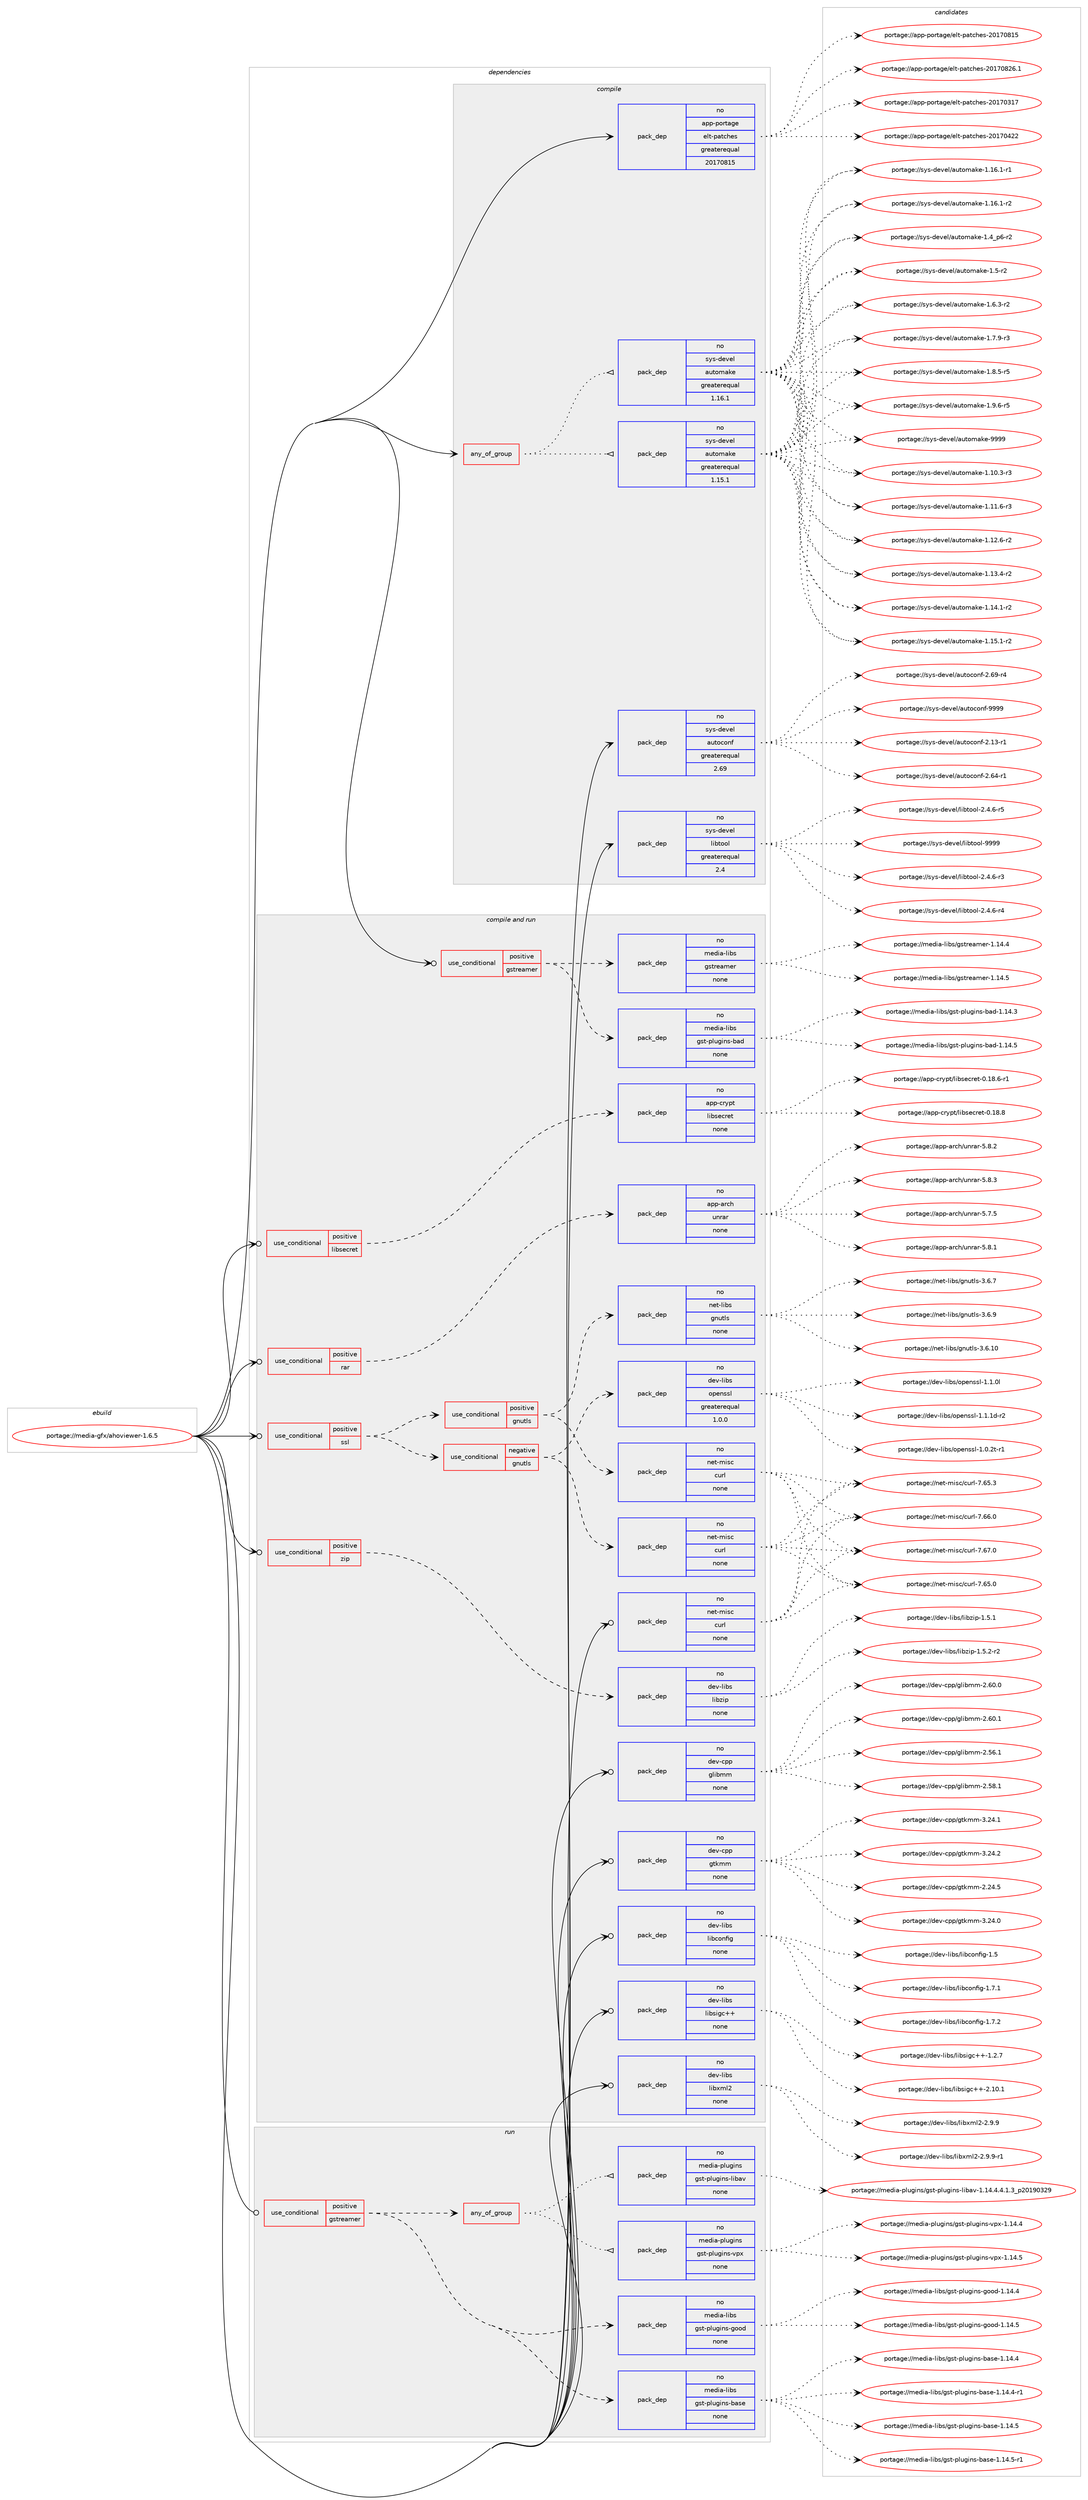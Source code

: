 digraph prolog {

# *************
# Graph options
# *************

newrank=true;
concentrate=true;
compound=true;
graph [rankdir=LR,fontname=Helvetica,fontsize=10,ranksep=1.5];#, ranksep=2.5, nodesep=0.2];
edge  [arrowhead=vee];
node  [fontname=Helvetica,fontsize=10];

# **********
# The ebuild
# **********

subgraph cluster_leftcol {
color=gray;
rank=same;
label=<<i>ebuild</i>>;
id [label="portage://media-gfx/ahoviewer-1.6.5", color=red, width=4, href="../media-gfx/ahoviewer-1.6.5.svg"];
}

# ****************
# The dependencies
# ****************

subgraph cluster_midcol {
color=gray;
label=<<i>dependencies</i>>;
subgraph cluster_compile {
fillcolor="#eeeeee";
style=filled;
label=<<i>compile</i>>;
subgraph any4906 {
dependency310676 [label=<<TABLE BORDER="0" CELLBORDER="1" CELLSPACING="0" CELLPADDING="4"><TR><TD CELLPADDING="10">any_of_group</TD></TR></TABLE>>, shape=none, color=red];subgraph pack227885 {
dependency310677 [label=<<TABLE BORDER="0" CELLBORDER="1" CELLSPACING="0" CELLPADDING="4" WIDTH="220"><TR><TD ROWSPAN="6" CELLPADDING="30">pack_dep</TD></TR><TR><TD WIDTH="110">no</TD></TR><TR><TD>sys-devel</TD></TR><TR><TD>automake</TD></TR><TR><TD>greaterequal</TD></TR><TR><TD>1.16.1</TD></TR></TABLE>>, shape=none, color=blue];
}
dependency310676:e -> dependency310677:w [weight=20,style="dotted",arrowhead="oinv"];
subgraph pack227886 {
dependency310678 [label=<<TABLE BORDER="0" CELLBORDER="1" CELLSPACING="0" CELLPADDING="4" WIDTH="220"><TR><TD ROWSPAN="6" CELLPADDING="30">pack_dep</TD></TR><TR><TD WIDTH="110">no</TD></TR><TR><TD>sys-devel</TD></TR><TR><TD>automake</TD></TR><TR><TD>greaterequal</TD></TR><TR><TD>1.15.1</TD></TR></TABLE>>, shape=none, color=blue];
}
dependency310676:e -> dependency310678:w [weight=20,style="dotted",arrowhead="oinv"];
}
id:e -> dependency310676:w [weight=20,style="solid",arrowhead="vee"];
subgraph pack227887 {
dependency310679 [label=<<TABLE BORDER="0" CELLBORDER="1" CELLSPACING="0" CELLPADDING="4" WIDTH="220"><TR><TD ROWSPAN="6" CELLPADDING="30">pack_dep</TD></TR><TR><TD WIDTH="110">no</TD></TR><TR><TD>app-portage</TD></TR><TR><TD>elt-patches</TD></TR><TR><TD>greaterequal</TD></TR><TR><TD>20170815</TD></TR></TABLE>>, shape=none, color=blue];
}
id:e -> dependency310679:w [weight=20,style="solid",arrowhead="vee"];
subgraph pack227888 {
dependency310680 [label=<<TABLE BORDER="0" CELLBORDER="1" CELLSPACING="0" CELLPADDING="4" WIDTH="220"><TR><TD ROWSPAN="6" CELLPADDING="30">pack_dep</TD></TR><TR><TD WIDTH="110">no</TD></TR><TR><TD>sys-devel</TD></TR><TR><TD>autoconf</TD></TR><TR><TD>greaterequal</TD></TR><TR><TD>2.69</TD></TR></TABLE>>, shape=none, color=blue];
}
id:e -> dependency310680:w [weight=20,style="solid",arrowhead="vee"];
subgraph pack227889 {
dependency310681 [label=<<TABLE BORDER="0" CELLBORDER="1" CELLSPACING="0" CELLPADDING="4" WIDTH="220"><TR><TD ROWSPAN="6" CELLPADDING="30">pack_dep</TD></TR><TR><TD WIDTH="110">no</TD></TR><TR><TD>sys-devel</TD></TR><TR><TD>libtool</TD></TR><TR><TD>greaterequal</TD></TR><TR><TD>2.4</TD></TR></TABLE>>, shape=none, color=blue];
}
id:e -> dependency310681:w [weight=20,style="solid",arrowhead="vee"];
}
subgraph cluster_compileandrun {
fillcolor="#eeeeee";
style=filled;
label=<<i>compile and run</i>>;
subgraph cond77774 {
dependency310682 [label=<<TABLE BORDER="0" CELLBORDER="1" CELLSPACING="0" CELLPADDING="4"><TR><TD ROWSPAN="3" CELLPADDING="10">use_conditional</TD></TR><TR><TD>positive</TD></TR><TR><TD>gstreamer</TD></TR></TABLE>>, shape=none, color=red];
subgraph pack227890 {
dependency310683 [label=<<TABLE BORDER="0" CELLBORDER="1" CELLSPACING="0" CELLPADDING="4" WIDTH="220"><TR><TD ROWSPAN="6" CELLPADDING="30">pack_dep</TD></TR><TR><TD WIDTH="110">no</TD></TR><TR><TD>media-libs</TD></TR><TR><TD>gst-plugins-bad</TD></TR><TR><TD>none</TD></TR><TR><TD></TD></TR></TABLE>>, shape=none, color=blue];
}
dependency310682:e -> dependency310683:w [weight=20,style="dashed",arrowhead="vee"];
subgraph pack227891 {
dependency310684 [label=<<TABLE BORDER="0" CELLBORDER="1" CELLSPACING="0" CELLPADDING="4" WIDTH="220"><TR><TD ROWSPAN="6" CELLPADDING="30">pack_dep</TD></TR><TR><TD WIDTH="110">no</TD></TR><TR><TD>media-libs</TD></TR><TR><TD>gstreamer</TD></TR><TR><TD>none</TD></TR><TR><TD></TD></TR></TABLE>>, shape=none, color=blue];
}
dependency310682:e -> dependency310684:w [weight=20,style="dashed",arrowhead="vee"];
}
id:e -> dependency310682:w [weight=20,style="solid",arrowhead="odotvee"];
subgraph cond77775 {
dependency310685 [label=<<TABLE BORDER="0" CELLBORDER="1" CELLSPACING="0" CELLPADDING="4"><TR><TD ROWSPAN="3" CELLPADDING="10">use_conditional</TD></TR><TR><TD>positive</TD></TR><TR><TD>libsecret</TD></TR></TABLE>>, shape=none, color=red];
subgraph pack227892 {
dependency310686 [label=<<TABLE BORDER="0" CELLBORDER="1" CELLSPACING="0" CELLPADDING="4" WIDTH="220"><TR><TD ROWSPAN="6" CELLPADDING="30">pack_dep</TD></TR><TR><TD WIDTH="110">no</TD></TR><TR><TD>app-crypt</TD></TR><TR><TD>libsecret</TD></TR><TR><TD>none</TD></TR><TR><TD></TD></TR></TABLE>>, shape=none, color=blue];
}
dependency310685:e -> dependency310686:w [weight=20,style="dashed",arrowhead="vee"];
}
id:e -> dependency310685:w [weight=20,style="solid",arrowhead="odotvee"];
subgraph cond77776 {
dependency310687 [label=<<TABLE BORDER="0" CELLBORDER="1" CELLSPACING="0" CELLPADDING="4"><TR><TD ROWSPAN="3" CELLPADDING="10">use_conditional</TD></TR><TR><TD>positive</TD></TR><TR><TD>rar</TD></TR></TABLE>>, shape=none, color=red];
subgraph pack227893 {
dependency310688 [label=<<TABLE BORDER="0" CELLBORDER="1" CELLSPACING="0" CELLPADDING="4" WIDTH="220"><TR><TD ROWSPAN="6" CELLPADDING="30">pack_dep</TD></TR><TR><TD WIDTH="110">no</TD></TR><TR><TD>app-arch</TD></TR><TR><TD>unrar</TD></TR><TR><TD>none</TD></TR><TR><TD></TD></TR></TABLE>>, shape=none, color=blue];
}
dependency310687:e -> dependency310688:w [weight=20,style="dashed",arrowhead="vee"];
}
id:e -> dependency310687:w [weight=20,style="solid",arrowhead="odotvee"];
subgraph cond77777 {
dependency310689 [label=<<TABLE BORDER="0" CELLBORDER="1" CELLSPACING="0" CELLPADDING="4"><TR><TD ROWSPAN="3" CELLPADDING="10">use_conditional</TD></TR><TR><TD>positive</TD></TR><TR><TD>ssl</TD></TR></TABLE>>, shape=none, color=red];
subgraph cond77778 {
dependency310690 [label=<<TABLE BORDER="0" CELLBORDER="1" CELLSPACING="0" CELLPADDING="4"><TR><TD ROWSPAN="3" CELLPADDING="10">use_conditional</TD></TR><TR><TD>positive</TD></TR><TR><TD>gnutls</TD></TR></TABLE>>, shape=none, color=red];
subgraph pack227894 {
dependency310691 [label=<<TABLE BORDER="0" CELLBORDER="1" CELLSPACING="0" CELLPADDING="4" WIDTH="220"><TR><TD ROWSPAN="6" CELLPADDING="30">pack_dep</TD></TR><TR><TD WIDTH="110">no</TD></TR><TR><TD>net-libs</TD></TR><TR><TD>gnutls</TD></TR><TR><TD>none</TD></TR><TR><TD></TD></TR></TABLE>>, shape=none, color=blue];
}
dependency310690:e -> dependency310691:w [weight=20,style="dashed",arrowhead="vee"];
subgraph pack227895 {
dependency310692 [label=<<TABLE BORDER="0" CELLBORDER="1" CELLSPACING="0" CELLPADDING="4" WIDTH="220"><TR><TD ROWSPAN="6" CELLPADDING="30">pack_dep</TD></TR><TR><TD WIDTH="110">no</TD></TR><TR><TD>net-misc</TD></TR><TR><TD>curl</TD></TR><TR><TD>none</TD></TR><TR><TD></TD></TR></TABLE>>, shape=none, color=blue];
}
dependency310690:e -> dependency310692:w [weight=20,style="dashed",arrowhead="vee"];
}
dependency310689:e -> dependency310690:w [weight=20,style="dashed",arrowhead="vee"];
subgraph cond77779 {
dependency310693 [label=<<TABLE BORDER="0" CELLBORDER="1" CELLSPACING="0" CELLPADDING="4"><TR><TD ROWSPAN="3" CELLPADDING="10">use_conditional</TD></TR><TR><TD>negative</TD></TR><TR><TD>gnutls</TD></TR></TABLE>>, shape=none, color=red];
subgraph pack227896 {
dependency310694 [label=<<TABLE BORDER="0" CELLBORDER="1" CELLSPACING="0" CELLPADDING="4" WIDTH="220"><TR><TD ROWSPAN="6" CELLPADDING="30">pack_dep</TD></TR><TR><TD WIDTH="110">no</TD></TR><TR><TD>dev-libs</TD></TR><TR><TD>openssl</TD></TR><TR><TD>greaterequal</TD></TR><TR><TD>1.0.0</TD></TR></TABLE>>, shape=none, color=blue];
}
dependency310693:e -> dependency310694:w [weight=20,style="dashed",arrowhead="vee"];
subgraph pack227897 {
dependency310695 [label=<<TABLE BORDER="0" CELLBORDER="1" CELLSPACING="0" CELLPADDING="4" WIDTH="220"><TR><TD ROWSPAN="6" CELLPADDING="30">pack_dep</TD></TR><TR><TD WIDTH="110">no</TD></TR><TR><TD>net-misc</TD></TR><TR><TD>curl</TD></TR><TR><TD>none</TD></TR><TR><TD></TD></TR></TABLE>>, shape=none, color=blue];
}
dependency310693:e -> dependency310695:w [weight=20,style="dashed",arrowhead="vee"];
}
dependency310689:e -> dependency310693:w [weight=20,style="dashed",arrowhead="vee"];
}
id:e -> dependency310689:w [weight=20,style="solid",arrowhead="odotvee"];
subgraph cond77780 {
dependency310696 [label=<<TABLE BORDER="0" CELLBORDER="1" CELLSPACING="0" CELLPADDING="4"><TR><TD ROWSPAN="3" CELLPADDING="10">use_conditional</TD></TR><TR><TD>positive</TD></TR><TR><TD>zip</TD></TR></TABLE>>, shape=none, color=red];
subgraph pack227898 {
dependency310697 [label=<<TABLE BORDER="0" CELLBORDER="1" CELLSPACING="0" CELLPADDING="4" WIDTH="220"><TR><TD ROWSPAN="6" CELLPADDING="30">pack_dep</TD></TR><TR><TD WIDTH="110">no</TD></TR><TR><TD>dev-libs</TD></TR><TR><TD>libzip</TD></TR><TR><TD>none</TD></TR><TR><TD></TD></TR></TABLE>>, shape=none, color=blue];
}
dependency310696:e -> dependency310697:w [weight=20,style="dashed",arrowhead="vee"];
}
id:e -> dependency310696:w [weight=20,style="solid",arrowhead="odotvee"];
subgraph pack227899 {
dependency310698 [label=<<TABLE BORDER="0" CELLBORDER="1" CELLSPACING="0" CELLPADDING="4" WIDTH="220"><TR><TD ROWSPAN="6" CELLPADDING="30">pack_dep</TD></TR><TR><TD WIDTH="110">no</TD></TR><TR><TD>dev-cpp</TD></TR><TR><TD>glibmm</TD></TR><TR><TD>none</TD></TR><TR><TD></TD></TR></TABLE>>, shape=none, color=blue];
}
id:e -> dependency310698:w [weight=20,style="solid",arrowhead="odotvee"];
subgraph pack227900 {
dependency310699 [label=<<TABLE BORDER="0" CELLBORDER="1" CELLSPACING="0" CELLPADDING="4" WIDTH="220"><TR><TD ROWSPAN="6" CELLPADDING="30">pack_dep</TD></TR><TR><TD WIDTH="110">no</TD></TR><TR><TD>dev-cpp</TD></TR><TR><TD>gtkmm</TD></TR><TR><TD>none</TD></TR><TR><TD></TD></TR></TABLE>>, shape=none, color=blue];
}
id:e -> dependency310699:w [weight=20,style="solid",arrowhead="odotvee"];
subgraph pack227901 {
dependency310700 [label=<<TABLE BORDER="0" CELLBORDER="1" CELLSPACING="0" CELLPADDING="4" WIDTH="220"><TR><TD ROWSPAN="6" CELLPADDING="30">pack_dep</TD></TR><TR><TD WIDTH="110">no</TD></TR><TR><TD>dev-libs</TD></TR><TR><TD>libconfig</TD></TR><TR><TD>none</TD></TR><TR><TD></TD></TR></TABLE>>, shape=none, color=blue];
}
id:e -> dependency310700:w [weight=20,style="solid",arrowhead="odotvee"];
subgraph pack227902 {
dependency310701 [label=<<TABLE BORDER="0" CELLBORDER="1" CELLSPACING="0" CELLPADDING="4" WIDTH="220"><TR><TD ROWSPAN="6" CELLPADDING="30">pack_dep</TD></TR><TR><TD WIDTH="110">no</TD></TR><TR><TD>dev-libs</TD></TR><TR><TD>libsigc++</TD></TR><TR><TD>none</TD></TR><TR><TD></TD></TR></TABLE>>, shape=none, color=blue];
}
id:e -> dependency310701:w [weight=20,style="solid",arrowhead="odotvee"];
subgraph pack227903 {
dependency310702 [label=<<TABLE BORDER="0" CELLBORDER="1" CELLSPACING="0" CELLPADDING="4" WIDTH="220"><TR><TD ROWSPAN="6" CELLPADDING="30">pack_dep</TD></TR><TR><TD WIDTH="110">no</TD></TR><TR><TD>dev-libs</TD></TR><TR><TD>libxml2</TD></TR><TR><TD>none</TD></TR><TR><TD></TD></TR></TABLE>>, shape=none, color=blue];
}
id:e -> dependency310702:w [weight=20,style="solid",arrowhead="odotvee"];
subgraph pack227904 {
dependency310703 [label=<<TABLE BORDER="0" CELLBORDER="1" CELLSPACING="0" CELLPADDING="4" WIDTH="220"><TR><TD ROWSPAN="6" CELLPADDING="30">pack_dep</TD></TR><TR><TD WIDTH="110">no</TD></TR><TR><TD>net-misc</TD></TR><TR><TD>curl</TD></TR><TR><TD>none</TD></TR><TR><TD></TD></TR></TABLE>>, shape=none, color=blue];
}
id:e -> dependency310703:w [weight=20,style="solid",arrowhead="odotvee"];
}
subgraph cluster_run {
fillcolor="#eeeeee";
style=filled;
label=<<i>run</i>>;
subgraph cond77781 {
dependency310704 [label=<<TABLE BORDER="0" CELLBORDER="1" CELLSPACING="0" CELLPADDING="4"><TR><TD ROWSPAN="3" CELLPADDING="10">use_conditional</TD></TR><TR><TD>positive</TD></TR><TR><TD>gstreamer</TD></TR></TABLE>>, shape=none, color=red];
subgraph pack227905 {
dependency310705 [label=<<TABLE BORDER="0" CELLBORDER="1" CELLSPACING="0" CELLPADDING="4" WIDTH="220"><TR><TD ROWSPAN="6" CELLPADDING="30">pack_dep</TD></TR><TR><TD WIDTH="110">no</TD></TR><TR><TD>media-libs</TD></TR><TR><TD>gst-plugins-base</TD></TR><TR><TD>none</TD></TR><TR><TD></TD></TR></TABLE>>, shape=none, color=blue];
}
dependency310704:e -> dependency310705:w [weight=20,style="dashed",arrowhead="vee"];
subgraph pack227906 {
dependency310706 [label=<<TABLE BORDER="0" CELLBORDER="1" CELLSPACING="0" CELLPADDING="4" WIDTH="220"><TR><TD ROWSPAN="6" CELLPADDING="30">pack_dep</TD></TR><TR><TD WIDTH="110">no</TD></TR><TR><TD>media-libs</TD></TR><TR><TD>gst-plugins-good</TD></TR><TR><TD>none</TD></TR><TR><TD></TD></TR></TABLE>>, shape=none, color=blue];
}
dependency310704:e -> dependency310706:w [weight=20,style="dashed",arrowhead="vee"];
subgraph any4907 {
dependency310707 [label=<<TABLE BORDER="0" CELLBORDER="1" CELLSPACING="0" CELLPADDING="4"><TR><TD CELLPADDING="10">any_of_group</TD></TR></TABLE>>, shape=none, color=red];subgraph pack227907 {
dependency310708 [label=<<TABLE BORDER="0" CELLBORDER="1" CELLSPACING="0" CELLPADDING="4" WIDTH="220"><TR><TD ROWSPAN="6" CELLPADDING="30">pack_dep</TD></TR><TR><TD WIDTH="110">no</TD></TR><TR><TD>media-plugins</TD></TR><TR><TD>gst-plugins-vpx</TD></TR><TR><TD>none</TD></TR><TR><TD></TD></TR></TABLE>>, shape=none, color=blue];
}
dependency310707:e -> dependency310708:w [weight=20,style="dotted",arrowhead="oinv"];
subgraph pack227908 {
dependency310709 [label=<<TABLE BORDER="0" CELLBORDER="1" CELLSPACING="0" CELLPADDING="4" WIDTH="220"><TR><TD ROWSPAN="6" CELLPADDING="30">pack_dep</TD></TR><TR><TD WIDTH="110">no</TD></TR><TR><TD>media-plugins</TD></TR><TR><TD>gst-plugins-libav</TD></TR><TR><TD>none</TD></TR><TR><TD></TD></TR></TABLE>>, shape=none, color=blue];
}
dependency310707:e -> dependency310709:w [weight=20,style="dotted",arrowhead="oinv"];
}
dependency310704:e -> dependency310707:w [weight=20,style="dashed",arrowhead="vee"];
}
id:e -> dependency310704:w [weight=20,style="solid",arrowhead="odot"];
}
}

# **************
# The candidates
# **************

subgraph cluster_choices {
rank=same;
color=gray;
label=<<i>candidates</i>>;

subgraph choice227885 {
color=black;
nodesep=1;
choiceportage11512111545100101118101108479711711611110997107101454946494846514511451 [label="portage://sys-devel/automake-1.10.3-r3", color=red, width=4,href="../sys-devel/automake-1.10.3-r3.svg"];
choiceportage11512111545100101118101108479711711611110997107101454946494946544511451 [label="portage://sys-devel/automake-1.11.6-r3", color=red, width=4,href="../sys-devel/automake-1.11.6-r3.svg"];
choiceportage11512111545100101118101108479711711611110997107101454946495046544511450 [label="portage://sys-devel/automake-1.12.6-r2", color=red, width=4,href="../sys-devel/automake-1.12.6-r2.svg"];
choiceportage11512111545100101118101108479711711611110997107101454946495146524511450 [label="portage://sys-devel/automake-1.13.4-r2", color=red, width=4,href="../sys-devel/automake-1.13.4-r2.svg"];
choiceportage11512111545100101118101108479711711611110997107101454946495246494511450 [label="portage://sys-devel/automake-1.14.1-r2", color=red, width=4,href="../sys-devel/automake-1.14.1-r2.svg"];
choiceportage11512111545100101118101108479711711611110997107101454946495346494511450 [label="portage://sys-devel/automake-1.15.1-r2", color=red, width=4,href="../sys-devel/automake-1.15.1-r2.svg"];
choiceportage11512111545100101118101108479711711611110997107101454946495446494511449 [label="portage://sys-devel/automake-1.16.1-r1", color=red, width=4,href="../sys-devel/automake-1.16.1-r1.svg"];
choiceportage11512111545100101118101108479711711611110997107101454946495446494511450 [label="portage://sys-devel/automake-1.16.1-r2", color=red, width=4,href="../sys-devel/automake-1.16.1-r2.svg"];
choiceportage115121115451001011181011084797117116111109971071014549465295112544511450 [label="portage://sys-devel/automake-1.4_p6-r2", color=red, width=4,href="../sys-devel/automake-1.4_p6-r2.svg"];
choiceportage11512111545100101118101108479711711611110997107101454946534511450 [label="portage://sys-devel/automake-1.5-r2", color=red, width=4,href="../sys-devel/automake-1.5-r2.svg"];
choiceportage115121115451001011181011084797117116111109971071014549465446514511450 [label="portage://sys-devel/automake-1.6.3-r2", color=red, width=4,href="../sys-devel/automake-1.6.3-r2.svg"];
choiceportage115121115451001011181011084797117116111109971071014549465546574511451 [label="portage://sys-devel/automake-1.7.9-r3", color=red, width=4,href="../sys-devel/automake-1.7.9-r3.svg"];
choiceportage115121115451001011181011084797117116111109971071014549465646534511453 [label="portage://sys-devel/automake-1.8.5-r5", color=red, width=4,href="../sys-devel/automake-1.8.5-r5.svg"];
choiceportage115121115451001011181011084797117116111109971071014549465746544511453 [label="portage://sys-devel/automake-1.9.6-r5", color=red, width=4,href="../sys-devel/automake-1.9.6-r5.svg"];
choiceportage115121115451001011181011084797117116111109971071014557575757 [label="portage://sys-devel/automake-9999", color=red, width=4,href="../sys-devel/automake-9999.svg"];
dependency310677:e -> choiceportage11512111545100101118101108479711711611110997107101454946494846514511451:w [style=dotted,weight="100"];
dependency310677:e -> choiceportage11512111545100101118101108479711711611110997107101454946494946544511451:w [style=dotted,weight="100"];
dependency310677:e -> choiceportage11512111545100101118101108479711711611110997107101454946495046544511450:w [style=dotted,weight="100"];
dependency310677:e -> choiceportage11512111545100101118101108479711711611110997107101454946495146524511450:w [style=dotted,weight="100"];
dependency310677:e -> choiceportage11512111545100101118101108479711711611110997107101454946495246494511450:w [style=dotted,weight="100"];
dependency310677:e -> choiceportage11512111545100101118101108479711711611110997107101454946495346494511450:w [style=dotted,weight="100"];
dependency310677:e -> choiceportage11512111545100101118101108479711711611110997107101454946495446494511449:w [style=dotted,weight="100"];
dependency310677:e -> choiceportage11512111545100101118101108479711711611110997107101454946495446494511450:w [style=dotted,weight="100"];
dependency310677:e -> choiceportage115121115451001011181011084797117116111109971071014549465295112544511450:w [style=dotted,weight="100"];
dependency310677:e -> choiceportage11512111545100101118101108479711711611110997107101454946534511450:w [style=dotted,weight="100"];
dependency310677:e -> choiceportage115121115451001011181011084797117116111109971071014549465446514511450:w [style=dotted,weight="100"];
dependency310677:e -> choiceportage115121115451001011181011084797117116111109971071014549465546574511451:w [style=dotted,weight="100"];
dependency310677:e -> choiceportage115121115451001011181011084797117116111109971071014549465646534511453:w [style=dotted,weight="100"];
dependency310677:e -> choiceportage115121115451001011181011084797117116111109971071014549465746544511453:w [style=dotted,weight="100"];
dependency310677:e -> choiceportage115121115451001011181011084797117116111109971071014557575757:w [style=dotted,weight="100"];
}
subgraph choice227886 {
color=black;
nodesep=1;
choiceportage11512111545100101118101108479711711611110997107101454946494846514511451 [label="portage://sys-devel/automake-1.10.3-r3", color=red, width=4,href="../sys-devel/automake-1.10.3-r3.svg"];
choiceportage11512111545100101118101108479711711611110997107101454946494946544511451 [label="portage://sys-devel/automake-1.11.6-r3", color=red, width=4,href="../sys-devel/automake-1.11.6-r3.svg"];
choiceportage11512111545100101118101108479711711611110997107101454946495046544511450 [label="portage://sys-devel/automake-1.12.6-r2", color=red, width=4,href="../sys-devel/automake-1.12.6-r2.svg"];
choiceportage11512111545100101118101108479711711611110997107101454946495146524511450 [label="portage://sys-devel/automake-1.13.4-r2", color=red, width=4,href="../sys-devel/automake-1.13.4-r2.svg"];
choiceportage11512111545100101118101108479711711611110997107101454946495246494511450 [label="portage://sys-devel/automake-1.14.1-r2", color=red, width=4,href="../sys-devel/automake-1.14.1-r2.svg"];
choiceportage11512111545100101118101108479711711611110997107101454946495346494511450 [label="portage://sys-devel/automake-1.15.1-r2", color=red, width=4,href="../sys-devel/automake-1.15.1-r2.svg"];
choiceportage11512111545100101118101108479711711611110997107101454946495446494511449 [label="portage://sys-devel/automake-1.16.1-r1", color=red, width=4,href="../sys-devel/automake-1.16.1-r1.svg"];
choiceportage11512111545100101118101108479711711611110997107101454946495446494511450 [label="portage://sys-devel/automake-1.16.1-r2", color=red, width=4,href="../sys-devel/automake-1.16.1-r2.svg"];
choiceportage115121115451001011181011084797117116111109971071014549465295112544511450 [label="portage://sys-devel/automake-1.4_p6-r2", color=red, width=4,href="../sys-devel/automake-1.4_p6-r2.svg"];
choiceportage11512111545100101118101108479711711611110997107101454946534511450 [label="portage://sys-devel/automake-1.5-r2", color=red, width=4,href="../sys-devel/automake-1.5-r2.svg"];
choiceportage115121115451001011181011084797117116111109971071014549465446514511450 [label="portage://sys-devel/automake-1.6.3-r2", color=red, width=4,href="../sys-devel/automake-1.6.3-r2.svg"];
choiceportage115121115451001011181011084797117116111109971071014549465546574511451 [label="portage://sys-devel/automake-1.7.9-r3", color=red, width=4,href="../sys-devel/automake-1.7.9-r3.svg"];
choiceportage115121115451001011181011084797117116111109971071014549465646534511453 [label="portage://sys-devel/automake-1.8.5-r5", color=red, width=4,href="../sys-devel/automake-1.8.5-r5.svg"];
choiceportage115121115451001011181011084797117116111109971071014549465746544511453 [label="portage://sys-devel/automake-1.9.6-r5", color=red, width=4,href="../sys-devel/automake-1.9.6-r5.svg"];
choiceportage115121115451001011181011084797117116111109971071014557575757 [label="portage://sys-devel/automake-9999", color=red, width=4,href="../sys-devel/automake-9999.svg"];
dependency310678:e -> choiceportage11512111545100101118101108479711711611110997107101454946494846514511451:w [style=dotted,weight="100"];
dependency310678:e -> choiceportage11512111545100101118101108479711711611110997107101454946494946544511451:w [style=dotted,weight="100"];
dependency310678:e -> choiceportage11512111545100101118101108479711711611110997107101454946495046544511450:w [style=dotted,weight="100"];
dependency310678:e -> choiceportage11512111545100101118101108479711711611110997107101454946495146524511450:w [style=dotted,weight="100"];
dependency310678:e -> choiceportage11512111545100101118101108479711711611110997107101454946495246494511450:w [style=dotted,weight="100"];
dependency310678:e -> choiceportage11512111545100101118101108479711711611110997107101454946495346494511450:w [style=dotted,weight="100"];
dependency310678:e -> choiceportage11512111545100101118101108479711711611110997107101454946495446494511449:w [style=dotted,weight="100"];
dependency310678:e -> choiceportage11512111545100101118101108479711711611110997107101454946495446494511450:w [style=dotted,weight="100"];
dependency310678:e -> choiceportage115121115451001011181011084797117116111109971071014549465295112544511450:w [style=dotted,weight="100"];
dependency310678:e -> choiceportage11512111545100101118101108479711711611110997107101454946534511450:w [style=dotted,weight="100"];
dependency310678:e -> choiceportage115121115451001011181011084797117116111109971071014549465446514511450:w [style=dotted,weight="100"];
dependency310678:e -> choiceportage115121115451001011181011084797117116111109971071014549465546574511451:w [style=dotted,weight="100"];
dependency310678:e -> choiceportage115121115451001011181011084797117116111109971071014549465646534511453:w [style=dotted,weight="100"];
dependency310678:e -> choiceportage115121115451001011181011084797117116111109971071014549465746544511453:w [style=dotted,weight="100"];
dependency310678:e -> choiceportage115121115451001011181011084797117116111109971071014557575757:w [style=dotted,weight="100"];
}
subgraph choice227887 {
color=black;
nodesep=1;
choiceportage97112112451121111141169710310147101108116451129711699104101115455048495548514955 [label="portage://app-portage/elt-patches-20170317", color=red, width=4,href="../app-portage/elt-patches-20170317.svg"];
choiceportage97112112451121111141169710310147101108116451129711699104101115455048495548525050 [label="portage://app-portage/elt-patches-20170422", color=red, width=4,href="../app-portage/elt-patches-20170422.svg"];
choiceportage97112112451121111141169710310147101108116451129711699104101115455048495548564953 [label="portage://app-portage/elt-patches-20170815", color=red, width=4,href="../app-portage/elt-patches-20170815.svg"];
choiceportage971121124511211111411697103101471011081164511297116991041011154550484955485650544649 [label="portage://app-portage/elt-patches-20170826.1", color=red, width=4,href="../app-portage/elt-patches-20170826.1.svg"];
dependency310679:e -> choiceportage97112112451121111141169710310147101108116451129711699104101115455048495548514955:w [style=dotted,weight="100"];
dependency310679:e -> choiceportage97112112451121111141169710310147101108116451129711699104101115455048495548525050:w [style=dotted,weight="100"];
dependency310679:e -> choiceportage97112112451121111141169710310147101108116451129711699104101115455048495548564953:w [style=dotted,weight="100"];
dependency310679:e -> choiceportage971121124511211111411697103101471011081164511297116991041011154550484955485650544649:w [style=dotted,weight="100"];
}
subgraph choice227888 {
color=black;
nodesep=1;
choiceportage1151211154510010111810110847971171161119911111010245504649514511449 [label="portage://sys-devel/autoconf-2.13-r1", color=red, width=4,href="../sys-devel/autoconf-2.13-r1.svg"];
choiceportage1151211154510010111810110847971171161119911111010245504654524511449 [label="portage://sys-devel/autoconf-2.64-r1", color=red, width=4,href="../sys-devel/autoconf-2.64-r1.svg"];
choiceportage1151211154510010111810110847971171161119911111010245504654574511452 [label="portage://sys-devel/autoconf-2.69-r4", color=red, width=4,href="../sys-devel/autoconf-2.69-r4.svg"];
choiceportage115121115451001011181011084797117116111991111101024557575757 [label="portage://sys-devel/autoconf-9999", color=red, width=4,href="../sys-devel/autoconf-9999.svg"];
dependency310680:e -> choiceportage1151211154510010111810110847971171161119911111010245504649514511449:w [style=dotted,weight="100"];
dependency310680:e -> choiceportage1151211154510010111810110847971171161119911111010245504654524511449:w [style=dotted,weight="100"];
dependency310680:e -> choiceportage1151211154510010111810110847971171161119911111010245504654574511452:w [style=dotted,weight="100"];
dependency310680:e -> choiceportage115121115451001011181011084797117116111991111101024557575757:w [style=dotted,weight="100"];
}
subgraph choice227889 {
color=black;
nodesep=1;
choiceportage1151211154510010111810110847108105981161111111084550465246544511451 [label="portage://sys-devel/libtool-2.4.6-r3", color=red, width=4,href="../sys-devel/libtool-2.4.6-r3.svg"];
choiceportage1151211154510010111810110847108105981161111111084550465246544511452 [label="portage://sys-devel/libtool-2.4.6-r4", color=red, width=4,href="../sys-devel/libtool-2.4.6-r4.svg"];
choiceportage1151211154510010111810110847108105981161111111084550465246544511453 [label="portage://sys-devel/libtool-2.4.6-r5", color=red, width=4,href="../sys-devel/libtool-2.4.6-r5.svg"];
choiceportage1151211154510010111810110847108105981161111111084557575757 [label="portage://sys-devel/libtool-9999", color=red, width=4,href="../sys-devel/libtool-9999.svg"];
dependency310681:e -> choiceportage1151211154510010111810110847108105981161111111084550465246544511451:w [style=dotted,weight="100"];
dependency310681:e -> choiceportage1151211154510010111810110847108105981161111111084550465246544511452:w [style=dotted,weight="100"];
dependency310681:e -> choiceportage1151211154510010111810110847108105981161111111084550465246544511453:w [style=dotted,weight="100"];
dependency310681:e -> choiceportage1151211154510010111810110847108105981161111111084557575757:w [style=dotted,weight="100"];
}
subgraph choice227890 {
color=black;
nodesep=1;
choiceportage109101100105974510810598115471031151164511210811710310511011545989710045494649524651 [label="portage://media-libs/gst-plugins-bad-1.14.3", color=red, width=4,href="../media-libs/gst-plugins-bad-1.14.3.svg"];
choiceportage109101100105974510810598115471031151164511210811710310511011545989710045494649524653 [label="portage://media-libs/gst-plugins-bad-1.14.5", color=red, width=4,href="../media-libs/gst-plugins-bad-1.14.5.svg"];
dependency310683:e -> choiceportage109101100105974510810598115471031151164511210811710310511011545989710045494649524651:w [style=dotted,weight="100"];
dependency310683:e -> choiceportage109101100105974510810598115471031151164511210811710310511011545989710045494649524653:w [style=dotted,weight="100"];
}
subgraph choice227891 {
color=black;
nodesep=1;
choiceportage109101100105974510810598115471031151161141019710910111445494649524652 [label="portage://media-libs/gstreamer-1.14.4", color=red, width=4,href="../media-libs/gstreamer-1.14.4.svg"];
choiceportage109101100105974510810598115471031151161141019710910111445494649524653 [label="portage://media-libs/gstreamer-1.14.5", color=red, width=4,href="../media-libs/gstreamer-1.14.5.svg"];
dependency310684:e -> choiceportage109101100105974510810598115471031151161141019710910111445494649524652:w [style=dotted,weight="100"];
dependency310684:e -> choiceportage109101100105974510810598115471031151161141019710910111445494649524653:w [style=dotted,weight="100"];
}
subgraph choice227892 {
color=black;
nodesep=1;
choiceportage971121124599114121112116471081059811510199114101116454846495646544511449 [label="portage://app-crypt/libsecret-0.18.6-r1", color=red, width=4,href="../app-crypt/libsecret-0.18.6-r1.svg"];
choiceportage97112112459911412111211647108105981151019911410111645484649564656 [label="portage://app-crypt/libsecret-0.18.8", color=red, width=4,href="../app-crypt/libsecret-0.18.8.svg"];
dependency310686:e -> choiceportage971121124599114121112116471081059811510199114101116454846495646544511449:w [style=dotted,weight="100"];
dependency310686:e -> choiceportage97112112459911412111211647108105981151019911410111645484649564656:w [style=dotted,weight="100"];
}
subgraph choice227893 {
color=black;
nodesep=1;
choiceportage971121124597114991044711711011497114455346554653 [label="portage://app-arch/unrar-5.7.5", color=red, width=4,href="../app-arch/unrar-5.7.5.svg"];
choiceportage971121124597114991044711711011497114455346564649 [label="portage://app-arch/unrar-5.8.1", color=red, width=4,href="../app-arch/unrar-5.8.1.svg"];
choiceportage971121124597114991044711711011497114455346564650 [label="portage://app-arch/unrar-5.8.2", color=red, width=4,href="../app-arch/unrar-5.8.2.svg"];
choiceportage971121124597114991044711711011497114455346564651 [label="portage://app-arch/unrar-5.8.3", color=red, width=4,href="../app-arch/unrar-5.8.3.svg"];
dependency310688:e -> choiceportage971121124597114991044711711011497114455346554653:w [style=dotted,weight="100"];
dependency310688:e -> choiceportage971121124597114991044711711011497114455346564649:w [style=dotted,weight="100"];
dependency310688:e -> choiceportage971121124597114991044711711011497114455346564650:w [style=dotted,weight="100"];
dependency310688:e -> choiceportage971121124597114991044711711011497114455346564651:w [style=dotted,weight="100"];
}
subgraph choice227894 {
color=black;
nodesep=1;
choiceportage11010111645108105981154710311011711610811545514654464948 [label="portage://net-libs/gnutls-3.6.10", color=red, width=4,href="../net-libs/gnutls-3.6.10.svg"];
choiceportage110101116451081059811547103110117116108115455146544655 [label="portage://net-libs/gnutls-3.6.7", color=red, width=4,href="../net-libs/gnutls-3.6.7.svg"];
choiceportage110101116451081059811547103110117116108115455146544657 [label="portage://net-libs/gnutls-3.6.9", color=red, width=4,href="../net-libs/gnutls-3.6.9.svg"];
dependency310691:e -> choiceportage11010111645108105981154710311011711610811545514654464948:w [style=dotted,weight="100"];
dependency310691:e -> choiceportage110101116451081059811547103110117116108115455146544655:w [style=dotted,weight="100"];
dependency310691:e -> choiceportage110101116451081059811547103110117116108115455146544657:w [style=dotted,weight="100"];
}
subgraph choice227895 {
color=black;
nodesep=1;
choiceportage1101011164510910511599479911711410845554654534648 [label="portage://net-misc/curl-7.65.0", color=red, width=4,href="../net-misc/curl-7.65.0.svg"];
choiceportage1101011164510910511599479911711410845554654534651 [label="portage://net-misc/curl-7.65.3", color=red, width=4,href="../net-misc/curl-7.65.3.svg"];
choiceportage1101011164510910511599479911711410845554654544648 [label="portage://net-misc/curl-7.66.0", color=red, width=4,href="../net-misc/curl-7.66.0.svg"];
choiceportage1101011164510910511599479911711410845554654554648 [label="portage://net-misc/curl-7.67.0", color=red, width=4,href="../net-misc/curl-7.67.0.svg"];
dependency310692:e -> choiceportage1101011164510910511599479911711410845554654534648:w [style=dotted,weight="100"];
dependency310692:e -> choiceportage1101011164510910511599479911711410845554654534651:w [style=dotted,weight="100"];
dependency310692:e -> choiceportage1101011164510910511599479911711410845554654544648:w [style=dotted,weight="100"];
dependency310692:e -> choiceportage1101011164510910511599479911711410845554654554648:w [style=dotted,weight="100"];
}
subgraph choice227896 {
color=black;
nodesep=1;
choiceportage1001011184510810598115471111121011101151151084549464846501164511449 [label="portage://dev-libs/openssl-1.0.2t-r1", color=red, width=4,href="../dev-libs/openssl-1.0.2t-r1.svg"];
choiceportage100101118451081059811547111112101110115115108454946494648108 [label="portage://dev-libs/openssl-1.1.0l", color=red, width=4,href="../dev-libs/openssl-1.1.0l.svg"];
choiceportage1001011184510810598115471111121011101151151084549464946491004511450 [label="portage://dev-libs/openssl-1.1.1d-r2", color=red, width=4,href="../dev-libs/openssl-1.1.1d-r2.svg"];
dependency310694:e -> choiceportage1001011184510810598115471111121011101151151084549464846501164511449:w [style=dotted,weight="100"];
dependency310694:e -> choiceportage100101118451081059811547111112101110115115108454946494648108:w [style=dotted,weight="100"];
dependency310694:e -> choiceportage1001011184510810598115471111121011101151151084549464946491004511450:w [style=dotted,weight="100"];
}
subgraph choice227897 {
color=black;
nodesep=1;
choiceportage1101011164510910511599479911711410845554654534648 [label="portage://net-misc/curl-7.65.0", color=red, width=4,href="../net-misc/curl-7.65.0.svg"];
choiceportage1101011164510910511599479911711410845554654534651 [label="portage://net-misc/curl-7.65.3", color=red, width=4,href="../net-misc/curl-7.65.3.svg"];
choiceportage1101011164510910511599479911711410845554654544648 [label="portage://net-misc/curl-7.66.0", color=red, width=4,href="../net-misc/curl-7.66.0.svg"];
choiceportage1101011164510910511599479911711410845554654554648 [label="portage://net-misc/curl-7.67.0", color=red, width=4,href="../net-misc/curl-7.67.0.svg"];
dependency310695:e -> choiceportage1101011164510910511599479911711410845554654534648:w [style=dotted,weight="100"];
dependency310695:e -> choiceportage1101011164510910511599479911711410845554654534651:w [style=dotted,weight="100"];
dependency310695:e -> choiceportage1101011164510910511599479911711410845554654544648:w [style=dotted,weight="100"];
dependency310695:e -> choiceportage1101011164510910511599479911711410845554654554648:w [style=dotted,weight="100"];
}
subgraph choice227898 {
color=black;
nodesep=1;
choiceportage10010111845108105981154710810598122105112454946534649 [label="portage://dev-libs/libzip-1.5.1", color=red, width=4,href="../dev-libs/libzip-1.5.1.svg"];
choiceportage100101118451081059811547108105981221051124549465346504511450 [label="portage://dev-libs/libzip-1.5.2-r2", color=red, width=4,href="../dev-libs/libzip-1.5.2-r2.svg"];
dependency310697:e -> choiceportage10010111845108105981154710810598122105112454946534649:w [style=dotted,weight="100"];
dependency310697:e -> choiceportage100101118451081059811547108105981221051124549465346504511450:w [style=dotted,weight="100"];
}
subgraph choice227899 {
color=black;
nodesep=1;
choiceportage1001011184599112112471031081059810910945504653544649 [label="portage://dev-cpp/glibmm-2.56.1", color=red, width=4,href="../dev-cpp/glibmm-2.56.1.svg"];
choiceportage1001011184599112112471031081059810910945504653564649 [label="portage://dev-cpp/glibmm-2.58.1", color=red, width=4,href="../dev-cpp/glibmm-2.58.1.svg"];
choiceportage1001011184599112112471031081059810910945504654484648 [label="portage://dev-cpp/glibmm-2.60.0", color=red, width=4,href="../dev-cpp/glibmm-2.60.0.svg"];
choiceportage1001011184599112112471031081059810910945504654484649 [label="portage://dev-cpp/glibmm-2.60.1", color=red, width=4,href="../dev-cpp/glibmm-2.60.1.svg"];
dependency310698:e -> choiceportage1001011184599112112471031081059810910945504653544649:w [style=dotted,weight="100"];
dependency310698:e -> choiceportage1001011184599112112471031081059810910945504653564649:w [style=dotted,weight="100"];
dependency310698:e -> choiceportage1001011184599112112471031081059810910945504654484648:w [style=dotted,weight="100"];
dependency310698:e -> choiceportage1001011184599112112471031081059810910945504654484649:w [style=dotted,weight="100"];
}
subgraph choice227900 {
color=black;
nodesep=1;
choiceportage10010111845991121124710311610710910945504650524653 [label="portage://dev-cpp/gtkmm-2.24.5", color=red, width=4,href="../dev-cpp/gtkmm-2.24.5.svg"];
choiceportage10010111845991121124710311610710910945514650524648 [label="portage://dev-cpp/gtkmm-3.24.0", color=red, width=4,href="../dev-cpp/gtkmm-3.24.0.svg"];
choiceportage10010111845991121124710311610710910945514650524649 [label="portage://dev-cpp/gtkmm-3.24.1", color=red, width=4,href="../dev-cpp/gtkmm-3.24.1.svg"];
choiceportage10010111845991121124710311610710910945514650524650 [label="portage://dev-cpp/gtkmm-3.24.2", color=red, width=4,href="../dev-cpp/gtkmm-3.24.2.svg"];
dependency310699:e -> choiceportage10010111845991121124710311610710910945504650524653:w [style=dotted,weight="100"];
dependency310699:e -> choiceportage10010111845991121124710311610710910945514650524648:w [style=dotted,weight="100"];
dependency310699:e -> choiceportage10010111845991121124710311610710910945514650524649:w [style=dotted,weight="100"];
dependency310699:e -> choiceportage10010111845991121124710311610710910945514650524650:w [style=dotted,weight="100"];
}
subgraph choice227901 {
color=black;
nodesep=1;
choiceportage100101118451081059811547108105989911111010210510345494653 [label="portage://dev-libs/libconfig-1.5", color=red, width=4,href="../dev-libs/libconfig-1.5.svg"];
choiceportage1001011184510810598115471081059899111110102105103454946554649 [label="portage://dev-libs/libconfig-1.7.1", color=red, width=4,href="../dev-libs/libconfig-1.7.1.svg"];
choiceportage1001011184510810598115471081059899111110102105103454946554650 [label="portage://dev-libs/libconfig-1.7.2", color=red, width=4,href="../dev-libs/libconfig-1.7.2.svg"];
dependency310700:e -> choiceportage100101118451081059811547108105989911111010210510345494653:w [style=dotted,weight="100"];
dependency310700:e -> choiceportage1001011184510810598115471081059899111110102105103454946554649:w [style=dotted,weight="100"];
dependency310700:e -> choiceportage1001011184510810598115471081059899111110102105103454946554650:w [style=dotted,weight="100"];
}
subgraph choice227902 {
color=black;
nodesep=1;
choiceportage10010111845108105981154710810598115105103994343454946504655 [label="portage://dev-libs/libsigc++-1.2.7", color=red, width=4,href="../dev-libs/libsigc++-1.2.7.svg"];
choiceportage1001011184510810598115471081059811510510399434345504649484649 [label="portage://dev-libs/libsigc++-2.10.1", color=red, width=4,href="../dev-libs/libsigc++-2.10.1.svg"];
dependency310701:e -> choiceportage10010111845108105981154710810598115105103994343454946504655:w [style=dotted,weight="100"];
dependency310701:e -> choiceportage1001011184510810598115471081059811510510399434345504649484649:w [style=dotted,weight="100"];
}
subgraph choice227903 {
color=black;
nodesep=1;
choiceportage1001011184510810598115471081059812010910850455046574657 [label="portage://dev-libs/libxml2-2.9.9", color=red, width=4,href="../dev-libs/libxml2-2.9.9.svg"];
choiceportage10010111845108105981154710810598120109108504550465746574511449 [label="portage://dev-libs/libxml2-2.9.9-r1", color=red, width=4,href="../dev-libs/libxml2-2.9.9-r1.svg"];
dependency310702:e -> choiceportage1001011184510810598115471081059812010910850455046574657:w [style=dotted,weight="100"];
dependency310702:e -> choiceportage10010111845108105981154710810598120109108504550465746574511449:w [style=dotted,weight="100"];
}
subgraph choice227904 {
color=black;
nodesep=1;
choiceportage1101011164510910511599479911711410845554654534648 [label="portage://net-misc/curl-7.65.0", color=red, width=4,href="../net-misc/curl-7.65.0.svg"];
choiceportage1101011164510910511599479911711410845554654534651 [label="portage://net-misc/curl-7.65.3", color=red, width=4,href="../net-misc/curl-7.65.3.svg"];
choiceportage1101011164510910511599479911711410845554654544648 [label="portage://net-misc/curl-7.66.0", color=red, width=4,href="../net-misc/curl-7.66.0.svg"];
choiceportage1101011164510910511599479911711410845554654554648 [label="portage://net-misc/curl-7.67.0", color=red, width=4,href="../net-misc/curl-7.67.0.svg"];
dependency310703:e -> choiceportage1101011164510910511599479911711410845554654534648:w [style=dotted,weight="100"];
dependency310703:e -> choiceportage1101011164510910511599479911711410845554654534651:w [style=dotted,weight="100"];
dependency310703:e -> choiceportage1101011164510910511599479911711410845554654544648:w [style=dotted,weight="100"];
dependency310703:e -> choiceportage1101011164510910511599479911711410845554654554648:w [style=dotted,weight="100"];
}
subgraph choice227905 {
color=black;
nodesep=1;
choiceportage109101100105974510810598115471031151164511210811710310511011545989711510145494649524652 [label="portage://media-libs/gst-plugins-base-1.14.4", color=red, width=4,href="../media-libs/gst-plugins-base-1.14.4.svg"];
choiceportage1091011001059745108105981154710311511645112108117103105110115459897115101454946495246524511449 [label="portage://media-libs/gst-plugins-base-1.14.4-r1", color=red, width=4,href="../media-libs/gst-plugins-base-1.14.4-r1.svg"];
choiceportage109101100105974510810598115471031151164511210811710310511011545989711510145494649524653 [label="portage://media-libs/gst-plugins-base-1.14.5", color=red, width=4,href="../media-libs/gst-plugins-base-1.14.5.svg"];
choiceportage1091011001059745108105981154710311511645112108117103105110115459897115101454946495246534511449 [label="portage://media-libs/gst-plugins-base-1.14.5-r1", color=red, width=4,href="../media-libs/gst-plugins-base-1.14.5-r1.svg"];
dependency310705:e -> choiceportage109101100105974510810598115471031151164511210811710310511011545989711510145494649524652:w [style=dotted,weight="100"];
dependency310705:e -> choiceportage1091011001059745108105981154710311511645112108117103105110115459897115101454946495246524511449:w [style=dotted,weight="100"];
dependency310705:e -> choiceportage109101100105974510810598115471031151164511210811710310511011545989711510145494649524653:w [style=dotted,weight="100"];
dependency310705:e -> choiceportage1091011001059745108105981154710311511645112108117103105110115459897115101454946495246534511449:w [style=dotted,weight="100"];
}
subgraph choice227906 {
color=black;
nodesep=1;
choiceportage10910110010597451081059811547103115116451121081171031051101154510311111110045494649524652 [label="portage://media-libs/gst-plugins-good-1.14.4", color=red, width=4,href="../media-libs/gst-plugins-good-1.14.4.svg"];
choiceportage10910110010597451081059811547103115116451121081171031051101154510311111110045494649524653 [label="portage://media-libs/gst-plugins-good-1.14.5", color=red, width=4,href="../media-libs/gst-plugins-good-1.14.5.svg"];
dependency310706:e -> choiceportage10910110010597451081059811547103115116451121081171031051101154510311111110045494649524652:w [style=dotted,weight="100"];
dependency310706:e -> choiceportage10910110010597451081059811547103115116451121081171031051101154510311111110045494649524653:w [style=dotted,weight="100"];
}
subgraph choice227907 {
color=black;
nodesep=1;
choiceportage109101100105974511210811710310511011547103115116451121081171031051101154511811212045494649524652 [label="portage://media-plugins/gst-plugins-vpx-1.14.4", color=red, width=4,href="../media-plugins/gst-plugins-vpx-1.14.4.svg"];
choiceportage109101100105974511210811710310511011547103115116451121081171031051101154511811212045494649524653 [label="portage://media-plugins/gst-plugins-vpx-1.14.5", color=red, width=4,href="../media-plugins/gst-plugins-vpx-1.14.5.svg"];
dependency310708:e -> choiceportage109101100105974511210811710310511011547103115116451121081171031051101154511811212045494649524652:w [style=dotted,weight="100"];
dependency310708:e -> choiceportage109101100105974511210811710310511011547103115116451121081171031051101154511811212045494649524653:w [style=dotted,weight="100"];
}
subgraph choice227908 {
color=black;
nodesep=1;
choiceportage1091011001059745112108117103105110115471031151164511210811710310511011545108105989711845494649524652465246494651951125048495748515057 [label="portage://media-plugins/gst-plugins-libav-1.14.4.4.1.3_p20190329", color=red, width=4,href="../media-plugins/gst-plugins-libav-1.14.4.4.1.3_p20190329.svg"];
dependency310709:e -> choiceportage1091011001059745112108117103105110115471031151164511210811710310511011545108105989711845494649524652465246494651951125048495748515057:w [style=dotted,weight="100"];
}
}

}
